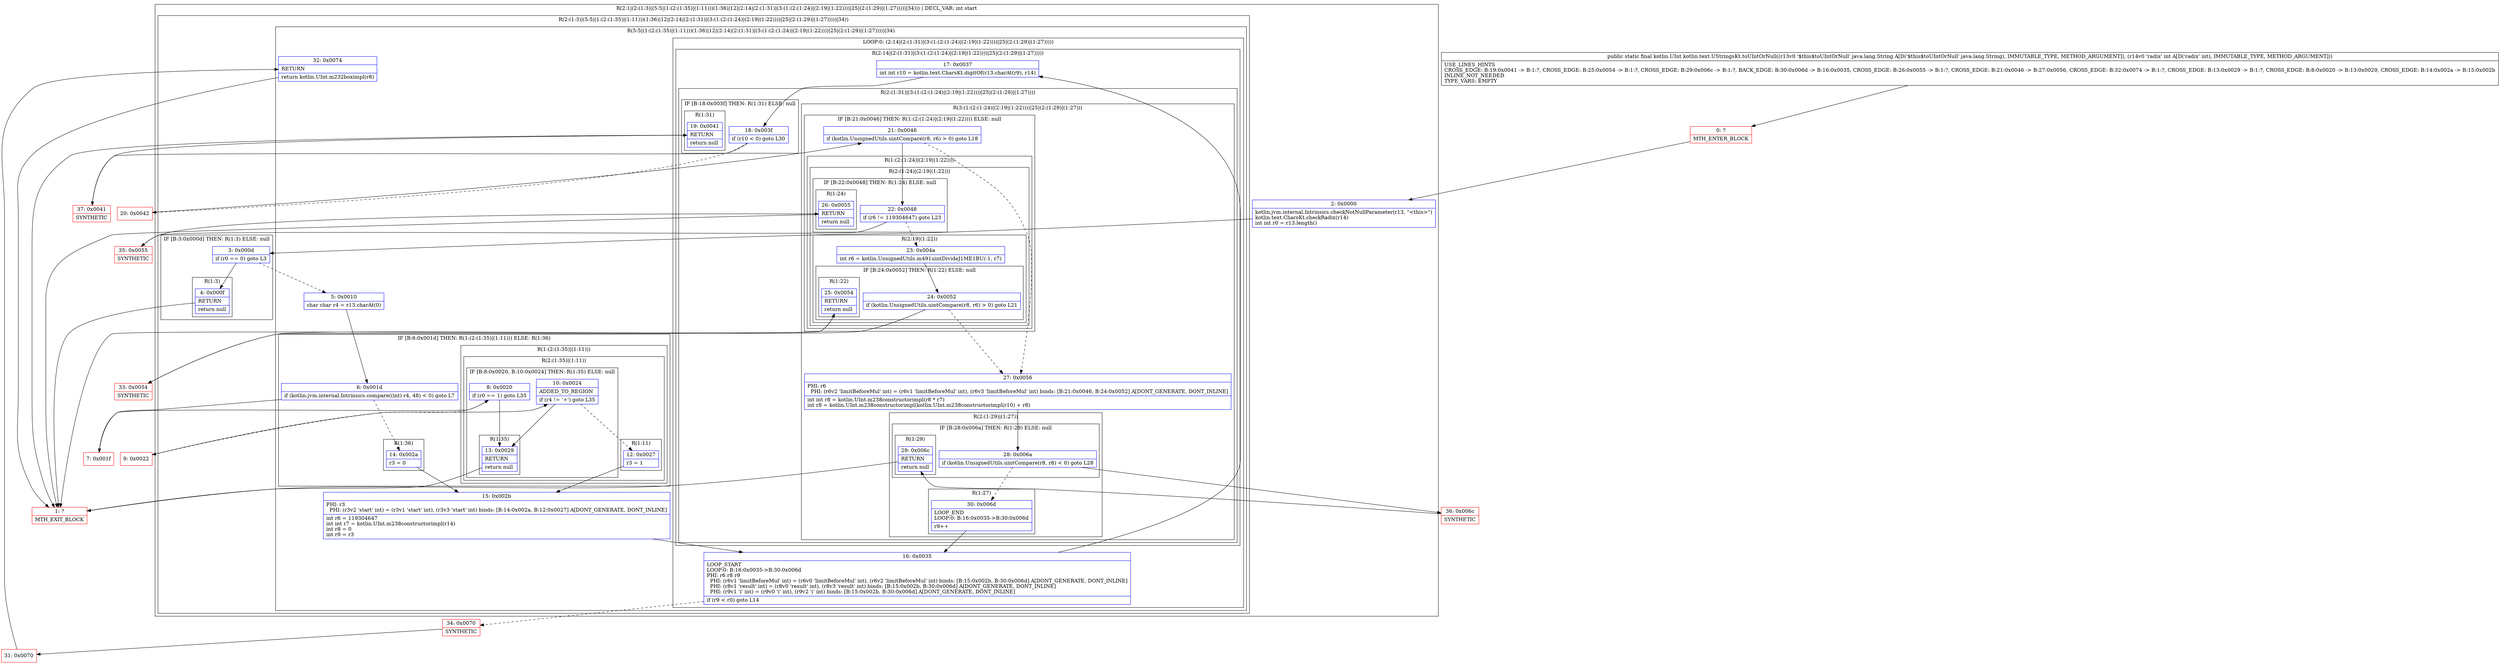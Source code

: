 digraph "CFG forkotlin.text.UStringsKt.toUIntOrNull(Ljava\/lang\/String;I)Lkotlin\/UInt;" {
subgraph cluster_Region_1951146053 {
label = "R(2:1|(2:(1:3)|(5:5|(1:(2:(1:35)|(1:11)))(1:36)|12|(2:14|(2:(1:31)|(3:(1:(2:(1:24)|(2:19|(1:22))))|25|(2:(1:29)|(1:27)))))|34))) | DECL_VAR: int start\l";
node [shape=record,color=blue];
Node_2 [shape=record,label="{2\:\ 0x0000|kotlin.jvm.internal.Intrinsics.checkNotNullParameter(r13, \"\<this\>\")\lkotlin.text.CharsKt.checkRadix(r14)\lint int r0 = r13.length()\l}"];
subgraph cluster_Region_357115978 {
label = "R(2:(1:3)|(5:5|(1:(2:(1:35)|(1:11)))(1:36)|12|(2:14|(2:(1:31)|(3:(1:(2:(1:24)|(2:19|(1:22))))|25|(2:(1:29)|(1:27)))))|34))";
node [shape=record,color=blue];
subgraph cluster_IfRegion_1699249617 {
label = "IF [B:3:0x000d] THEN: R(1:3) ELSE: null";
node [shape=record,color=blue];
Node_3 [shape=record,label="{3\:\ 0x000d|if (r0 == 0) goto L3\l}"];
subgraph cluster_Region_1589249123 {
label = "R(1:3)";
node [shape=record,color=blue];
Node_4 [shape=record,label="{4\:\ 0x000f|RETURN\l|return null\l}"];
}
}
subgraph cluster_Region_151860141 {
label = "R(5:5|(1:(2:(1:35)|(1:11)))(1:36)|12|(2:14|(2:(1:31)|(3:(1:(2:(1:24)|(2:19|(1:22))))|25|(2:(1:29)|(1:27)))))|34)";
node [shape=record,color=blue];
Node_5 [shape=record,label="{5\:\ 0x0010|char char r4 = r13.charAt(0)\l}"];
subgraph cluster_IfRegion_789406120 {
label = "IF [B:6:0x001d] THEN: R(1:(2:(1:35)|(1:11))) ELSE: R(1:36)";
node [shape=record,color=blue];
Node_6 [shape=record,label="{6\:\ 0x001d|if (kotlin.jvm.internal.Intrinsics.compare((int) r4, 48) \< 0) goto L7\l}"];
subgraph cluster_Region_1250226957 {
label = "R(1:(2:(1:35)|(1:11)))";
node [shape=record,color=blue];
subgraph cluster_Region_399866213 {
label = "R(2:(1:35)|(1:11))";
node [shape=record,color=blue];
subgraph cluster_IfRegion_423459636 {
label = "IF [B:8:0x0020, B:10:0x0024] THEN: R(1:35) ELSE: null";
node [shape=record,color=blue];
Node_8 [shape=record,label="{8\:\ 0x0020|if (r0 == 1) goto L35\l}"];
Node_10 [shape=record,label="{10\:\ 0x0024|ADDED_TO_REGION\l|if (r4 != '+') goto L35\l}"];
subgraph cluster_Region_1266813101 {
label = "R(1:35)";
node [shape=record,color=blue];
Node_13 [shape=record,label="{13\:\ 0x0029|RETURN\l|return null\l}"];
}
}
subgraph cluster_Region_1926304713 {
label = "R(1:11)";
node [shape=record,color=blue];
Node_12 [shape=record,label="{12\:\ 0x0027|r3 = 1\l}"];
}
}
}
subgraph cluster_Region_1562069926 {
label = "R(1:36)";
node [shape=record,color=blue];
Node_14 [shape=record,label="{14\:\ 0x002a|r3 = 0\l}"];
}
}
Node_15 [shape=record,label="{15\:\ 0x002b|PHI: r3 \l  PHI: (r3v2 'start' int) = (r3v1 'start' int), (r3v3 'start' int) binds: [B:14:0x002a, B:12:0x0027] A[DONT_GENERATE, DONT_INLINE]\l|int r6 = 119304647\lint int r7 = kotlin.UInt.m238constructorimpl(r14)\lint r8 = 0\lint r9 = r3\l}"];
subgraph cluster_LoopRegion_483812986 {
label = "LOOP:0: (2:14|(2:(1:31)|(3:(1:(2:(1:24)|(2:19|(1:22))))|25|(2:(1:29)|(1:27)))))";
node [shape=record,color=blue];
Node_16 [shape=record,label="{16\:\ 0x0035|LOOP_START\lLOOP:0: B:16:0x0035\-\>B:30:0x006d\lPHI: r6 r8 r9 \l  PHI: (r6v1 'limitBeforeMul' int) = (r6v0 'limitBeforeMul' int), (r6v2 'limitBeforeMul' int) binds: [B:15:0x002b, B:30:0x006d] A[DONT_GENERATE, DONT_INLINE]\l  PHI: (r8v1 'result' int) = (r8v0 'result' int), (r8v3 'result' int) binds: [B:15:0x002b, B:30:0x006d] A[DONT_GENERATE, DONT_INLINE]\l  PHI: (r9v1 'i' int) = (r9v0 'i' int), (r9v2 'i' int) binds: [B:15:0x002b, B:30:0x006d] A[DONT_GENERATE, DONT_INLINE]\l|if (r9 \< r0) goto L14\l}"];
subgraph cluster_Region_482131688 {
label = "R(2:14|(2:(1:31)|(3:(1:(2:(1:24)|(2:19|(1:22))))|25|(2:(1:29)|(1:27)))))";
node [shape=record,color=blue];
Node_17 [shape=record,label="{17\:\ 0x0037|int int r10 = kotlin.text.CharsKt.digitOf(r13.charAt(r9), r14)\l}"];
subgraph cluster_Region_1159038114 {
label = "R(2:(1:31)|(3:(1:(2:(1:24)|(2:19|(1:22))))|25|(2:(1:29)|(1:27))))";
node [shape=record,color=blue];
subgraph cluster_IfRegion_1447430284 {
label = "IF [B:18:0x003f] THEN: R(1:31) ELSE: null";
node [shape=record,color=blue];
Node_18 [shape=record,label="{18\:\ 0x003f|if (r10 \< 0) goto L30\l}"];
subgraph cluster_Region_677645206 {
label = "R(1:31)";
node [shape=record,color=blue];
Node_19 [shape=record,label="{19\:\ 0x0041|RETURN\l|return null\l}"];
}
}
subgraph cluster_Region_924825078 {
label = "R(3:(1:(2:(1:24)|(2:19|(1:22))))|25|(2:(1:29)|(1:27)))";
node [shape=record,color=blue];
subgraph cluster_IfRegion_1457911208 {
label = "IF [B:21:0x0046] THEN: R(1:(2:(1:24)|(2:19|(1:22)))) ELSE: null";
node [shape=record,color=blue];
Node_21 [shape=record,label="{21\:\ 0x0046|if (kotlin.UnsignedUtils.uintCompare(r8, r6) \> 0) goto L18\l}"];
subgraph cluster_Region_348537262 {
label = "R(1:(2:(1:24)|(2:19|(1:22))))";
node [shape=record,color=blue];
subgraph cluster_Region_1331361019 {
label = "R(2:(1:24)|(2:19|(1:22)))";
node [shape=record,color=blue];
subgraph cluster_IfRegion_1361367721 {
label = "IF [B:22:0x0048] THEN: R(1:24) ELSE: null";
node [shape=record,color=blue];
Node_22 [shape=record,label="{22\:\ 0x0048|if (r6 != 119304647) goto L23\l}"];
subgraph cluster_Region_646138150 {
label = "R(1:24)";
node [shape=record,color=blue];
Node_26 [shape=record,label="{26\:\ 0x0055|RETURN\l|return null\l}"];
}
}
subgraph cluster_Region_304207461 {
label = "R(2:19|(1:22))";
node [shape=record,color=blue];
Node_23 [shape=record,label="{23\:\ 0x004a|int r6 = kotlin.UnsignedUtils.m491uintDivideJ1ME1BU(\-1, r7)\l}"];
subgraph cluster_IfRegion_730975263 {
label = "IF [B:24:0x0052] THEN: R(1:22) ELSE: null";
node [shape=record,color=blue];
Node_24 [shape=record,label="{24\:\ 0x0052|if (kotlin.UnsignedUtils.uintCompare(r8, r6) \> 0) goto L21\l}"];
subgraph cluster_Region_783535835 {
label = "R(1:22)";
node [shape=record,color=blue];
Node_25 [shape=record,label="{25\:\ 0x0054|RETURN\l|return null\l}"];
}
}
}
}
}
}
Node_27 [shape=record,label="{27\:\ 0x0056|PHI: r6 \l  PHI: (r6v2 'limitBeforeMul' int) = (r6v1 'limitBeforeMul' int), (r6v3 'limitBeforeMul' int) binds: [B:21:0x0046, B:24:0x0052] A[DONT_GENERATE, DONT_INLINE]\l|int int r8 = kotlin.UInt.m238constructorimpl(r8 * r7)\lint r8 = kotlin.UInt.m238constructorimpl(kotlin.UInt.m238constructorimpl(r10) + r8)\l}"];
subgraph cluster_Region_148779410 {
label = "R(2:(1:29)|(1:27))";
node [shape=record,color=blue];
subgraph cluster_IfRegion_1320050184 {
label = "IF [B:28:0x006a] THEN: R(1:29) ELSE: null";
node [shape=record,color=blue];
Node_28 [shape=record,label="{28\:\ 0x006a|if (kotlin.UnsignedUtils.uintCompare(r8, r8) \< 0) goto L28\l}"];
subgraph cluster_Region_272363870 {
label = "R(1:29)";
node [shape=record,color=blue];
Node_29 [shape=record,label="{29\:\ 0x006c|RETURN\l|return null\l}"];
}
}
subgraph cluster_Region_963149038 {
label = "R(1:27)";
node [shape=record,color=blue];
Node_30 [shape=record,label="{30\:\ 0x006d|LOOP_END\lLOOP:0: B:16:0x0035\-\>B:30:0x006d\l|r9++\l}"];
}
}
}
}
}
}
Node_32 [shape=record,label="{32\:\ 0x0074|RETURN\l|return kotlin.UInt.m232boximpl(r8)\l}"];
}
}
}
Node_0 [shape=record,color=red,label="{0\:\ ?|MTH_ENTER_BLOCK\l}"];
Node_1 [shape=record,color=red,label="{1\:\ ?|MTH_EXIT_BLOCK\l}"];
Node_7 [shape=record,color=red,label="{7\:\ 0x001f}"];
Node_9 [shape=record,color=red,label="{9\:\ 0x0022}"];
Node_20 [shape=record,color=red,label="{20\:\ 0x0042}"];
Node_33 [shape=record,color=red,label="{33\:\ 0x0054|SYNTHETIC\l}"];
Node_35 [shape=record,color=red,label="{35\:\ 0x0055|SYNTHETIC\l}"];
Node_36 [shape=record,color=red,label="{36\:\ 0x006c|SYNTHETIC\l}"];
Node_37 [shape=record,color=red,label="{37\:\ 0x0041|SYNTHETIC\l}"];
Node_34 [shape=record,color=red,label="{34\:\ 0x0070|SYNTHETIC\l}"];
Node_31 [shape=record,color=red,label="{31\:\ 0x0070}"];
MethodNode[shape=record,label="{public static final kotlin.UInt kotlin.text.UStringsKt.toUIntOrNull((r13v0 '$this$toUIntOrNull' java.lang.String A[D('$this$toUIntOrNull' java.lang.String), IMMUTABLE_TYPE, METHOD_ARGUMENT]), (r14v0 'radix' int A[D('radix' int), IMMUTABLE_TYPE, METHOD_ARGUMENT]))  | USE_LINES_HINTS\lCROSS_EDGE: B:19:0x0041 \-\> B:1:?, CROSS_EDGE: B:25:0x0054 \-\> B:1:?, CROSS_EDGE: B:29:0x006c \-\> B:1:?, BACK_EDGE: B:30:0x006d \-\> B:16:0x0035, CROSS_EDGE: B:26:0x0055 \-\> B:1:?, CROSS_EDGE: B:21:0x0046 \-\> B:27:0x0056, CROSS_EDGE: B:32:0x0074 \-\> B:1:?, CROSS_EDGE: B:13:0x0029 \-\> B:1:?, CROSS_EDGE: B:8:0x0020 \-\> B:13:0x0029, CROSS_EDGE: B:14:0x002a \-\> B:15:0x002b\lINLINE_NOT_NEEDED\lTYPE_VARS: EMPTY\l}"];
MethodNode -> Node_0;Node_2 -> Node_3;
Node_3 -> Node_4;
Node_3 -> Node_5[style=dashed];
Node_4 -> Node_1;
Node_5 -> Node_6;
Node_6 -> Node_7;
Node_6 -> Node_14[style=dashed];
Node_8 -> Node_9[style=dashed];
Node_8 -> Node_13;
Node_10 -> Node_12[style=dashed];
Node_10 -> Node_13;
Node_13 -> Node_1;
Node_12 -> Node_15;
Node_14 -> Node_15;
Node_15 -> Node_16;
Node_16 -> Node_17;
Node_16 -> Node_34[style=dashed];
Node_17 -> Node_18;
Node_18 -> Node_20[style=dashed];
Node_18 -> Node_37;
Node_19 -> Node_1;
Node_21 -> Node_22;
Node_21 -> Node_27[style=dashed];
Node_22 -> Node_23[style=dashed];
Node_22 -> Node_35;
Node_26 -> Node_1;
Node_23 -> Node_24;
Node_24 -> Node_27[style=dashed];
Node_24 -> Node_33;
Node_25 -> Node_1;
Node_27 -> Node_28;
Node_28 -> Node_30[style=dashed];
Node_28 -> Node_36;
Node_29 -> Node_1;
Node_30 -> Node_16;
Node_32 -> Node_1;
Node_0 -> Node_2;
Node_7 -> Node_8;
Node_9 -> Node_10;
Node_20 -> Node_21;
Node_33 -> Node_25;
Node_35 -> Node_26;
Node_36 -> Node_29;
Node_37 -> Node_19;
Node_34 -> Node_31;
Node_31 -> Node_32;
}

